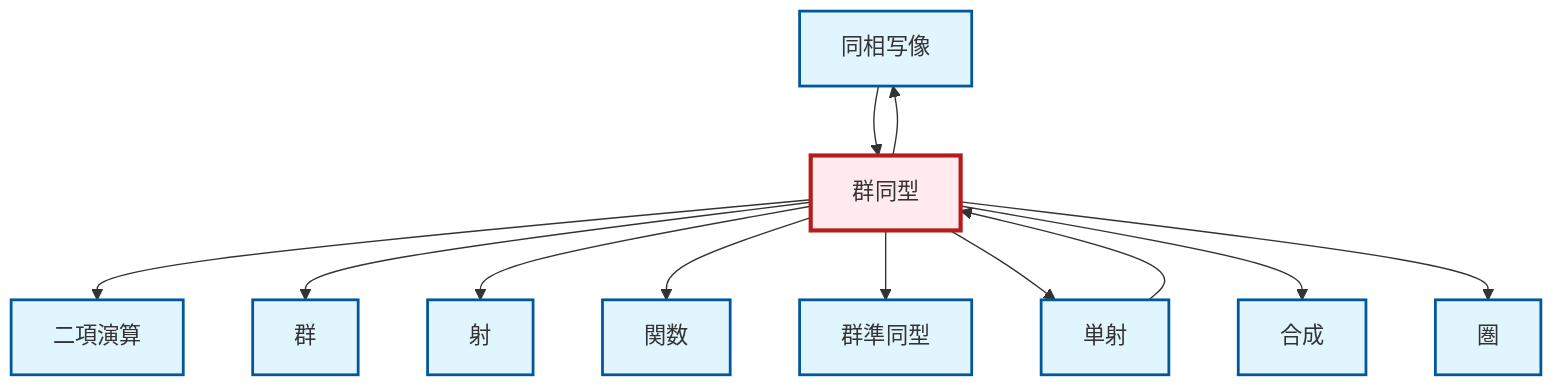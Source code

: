graph TD
    classDef definition fill:#e1f5fe,stroke:#01579b,stroke-width:2px
    classDef theorem fill:#f3e5f5,stroke:#4a148c,stroke-width:2px
    classDef axiom fill:#fff3e0,stroke:#e65100,stroke-width:2px
    classDef example fill:#e8f5e9,stroke:#1b5e20,stroke-width:2px
    classDef current fill:#ffebee,stroke:#b71c1c,stroke-width:3px
    def-function["関数"]:::definition
    def-category["圏"]:::definition
    def-homeomorphism["同相写像"]:::definition
    def-isomorphism["群同型"]:::definition
    def-group["群"]:::definition
    def-homomorphism["群準同型"]:::definition
    def-binary-operation["二項演算"]:::definition
    def-composition["合成"]:::definition
    def-monomorphism["単射"]:::definition
    def-morphism["射"]:::definition
    def-monomorphism --> def-isomorphism
    def-isomorphism --> def-binary-operation
    def-isomorphism --> def-group
    def-isomorphism --> def-morphism
    def-isomorphism --> def-function
    def-isomorphism --> def-homomorphism
    def-isomorphism --> def-homeomorphism
    def-homeomorphism --> def-isomorphism
    def-isomorphism --> def-monomorphism
    def-isomorphism --> def-composition
    def-isomorphism --> def-category
    class def-isomorphism current